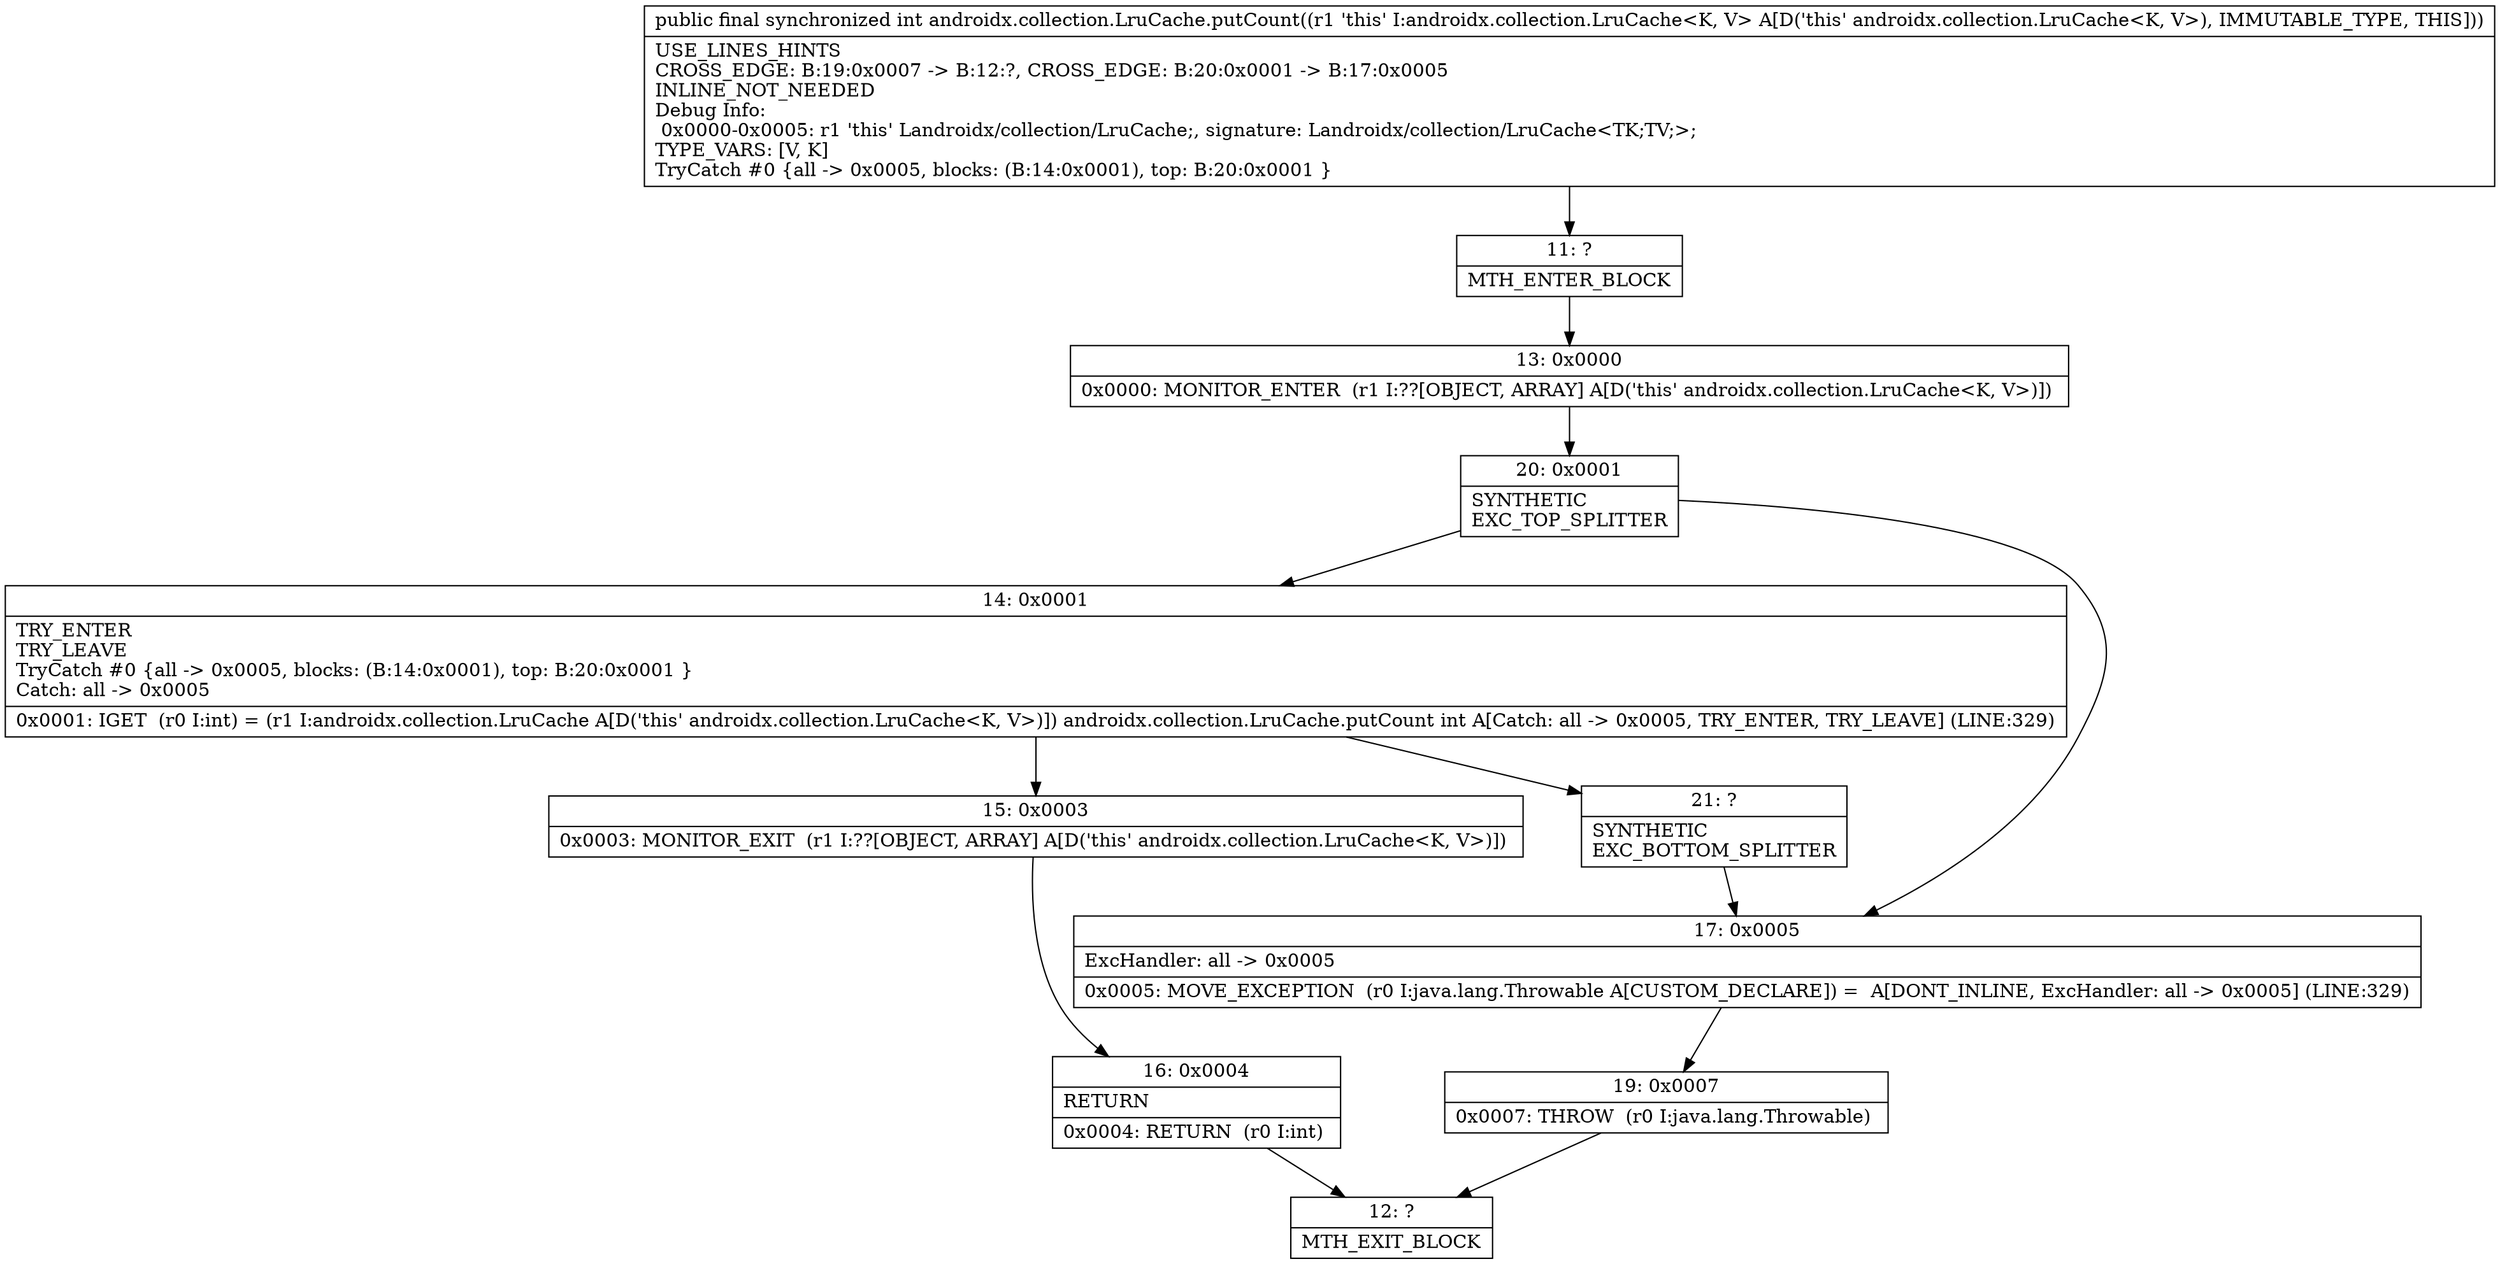 digraph "CFG forandroidx.collection.LruCache.putCount()I" {
Node_11 [shape=record,label="{11\:\ ?|MTH_ENTER_BLOCK\l}"];
Node_13 [shape=record,label="{13\:\ 0x0000|0x0000: MONITOR_ENTER  (r1 I:??[OBJECT, ARRAY] A[D('this' androidx.collection.LruCache\<K, V\>)]) \l}"];
Node_20 [shape=record,label="{20\:\ 0x0001|SYNTHETIC\lEXC_TOP_SPLITTER\l}"];
Node_14 [shape=record,label="{14\:\ 0x0001|TRY_ENTER\lTRY_LEAVE\lTryCatch #0 \{all \-\> 0x0005, blocks: (B:14:0x0001), top: B:20:0x0001 \}\lCatch: all \-\> 0x0005\l|0x0001: IGET  (r0 I:int) = (r1 I:androidx.collection.LruCache A[D('this' androidx.collection.LruCache\<K, V\>)]) androidx.collection.LruCache.putCount int A[Catch: all \-\> 0x0005, TRY_ENTER, TRY_LEAVE] (LINE:329)\l}"];
Node_15 [shape=record,label="{15\:\ 0x0003|0x0003: MONITOR_EXIT  (r1 I:??[OBJECT, ARRAY] A[D('this' androidx.collection.LruCache\<K, V\>)]) \l}"];
Node_16 [shape=record,label="{16\:\ 0x0004|RETURN\l|0x0004: RETURN  (r0 I:int) \l}"];
Node_12 [shape=record,label="{12\:\ ?|MTH_EXIT_BLOCK\l}"];
Node_21 [shape=record,label="{21\:\ ?|SYNTHETIC\lEXC_BOTTOM_SPLITTER\l}"];
Node_17 [shape=record,label="{17\:\ 0x0005|ExcHandler: all \-\> 0x0005\l|0x0005: MOVE_EXCEPTION  (r0 I:java.lang.Throwable A[CUSTOM_DECLARE]) =  A[DONT_INLINE, ExcHandler: all \-\> 0x0005] (LINE:329)\l}"];
Node_19 [shape=record,label="{19\:\ 0x0007|0x0007: THROW  (r0 I:java.lang.Throwable) \l}"];
MethodNode[shape=record,label="{public final synchronized int androidx.collection.LruCache.putCount((r1 'this' I:androidx.collection.LruCache\<K, V\> A[D('this' androidx.collection.LruCache\<K, V\>), IMMUTABLE_TYPE, THIS]))  | USE_LINES_HINTS\lCROSS_EDGE: B:19:0x0007 \-\> B:12:?, CROSS_EDGE: B:20:0x0001 \-\> B:17:0x0005\lINLINE_NOT_NEEDED\lDebug Info:\l  0x0000\-0x0005: r1 'this' Landroidx\/collection\/LruCache;, signature: Landroidx\/collection\/LruCache\<TK;TV;\>;\lTYPE_VARS: [V, K]\lTryCatch #0 \{all \-\> 0x0005, blocks: (B:14:0x0001), top: B:20:0x0001 \}\l}"];
MethodNode -> Node_11;Node_11 -> Node_13;
Node_13 -> Node_20;
Node_20 -> Node_14;
Node_20 -> Node_17;
Node_14 -> Node_15;
Node_14 -> Node_21;
Node_15 -> Node_16;
Node_16 -> Node_12;
Node_21 -> Node_17;
Node_17 -> Node_19;
Node_19 -> Node_12;
}

